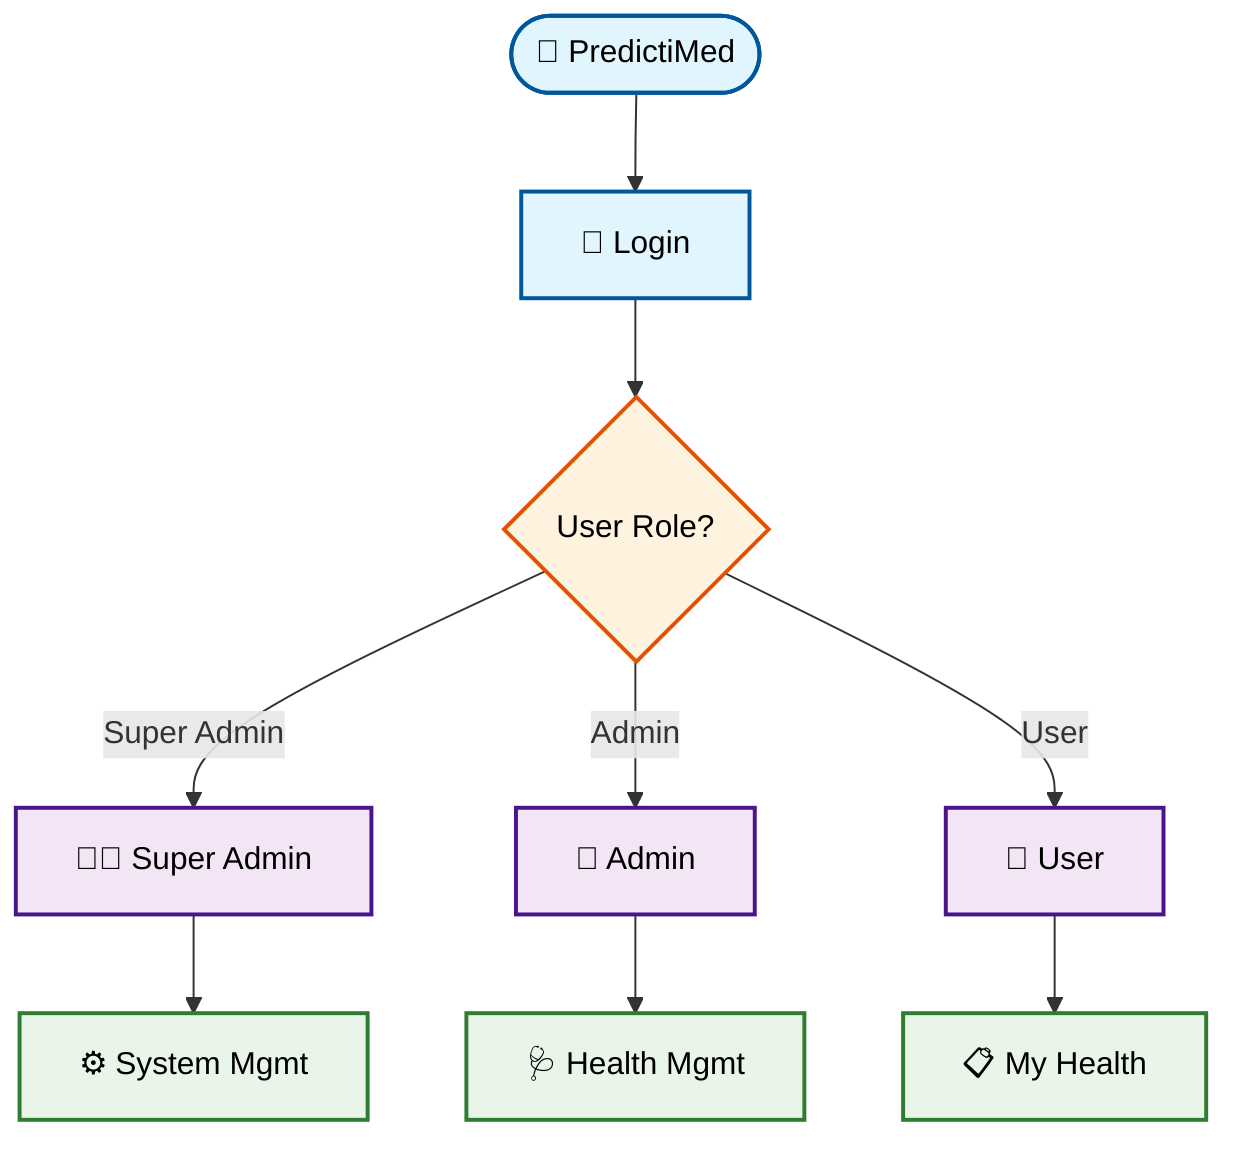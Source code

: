 flowchart TD
    %% Master System - Simplified
    
    Start([📱 PredictiMed]) --> Auth[🔐 Login]
    Auth --> RoleCheck{User Role?}
    
    RoleCheck -->|Super Admin| SuperAdmin[👨‍💼 Super Admin]
    RoleCheck -->|Admin| Admin[🏥 Admin]  
    RoleCheck -->|User| User[👤 User]
    
    SuperAdmin --> SystemMgmt[⚙️ System Mgmt]
    Admin --> HealthMgmt[🩺 Health Mgmt]
    User --> MyHealth[📋 My Health]
    
    %% Styling
    classDef startEnd fill:#e1f5fe,stroke:#01579b,stroke-width:2px,color:#000
    classDef dashboard fill:#f3e5f5,stroke:#4a148c,stroke-width:2px,color:#000
    classDef module fill:#e8f5e8,stroke:#2e7d32,stroke-width:2px,color:#000
    classDef decision fill:#fff3e0,stroke:#e65100,stroke-width:2px,color:#000
    
    class Start,Auth startEnd
    class SuperAdmin,Admin,User dashboard
    class SystemMgmt,HealthMgmt,MyHealth module
    class RoleCheck decision